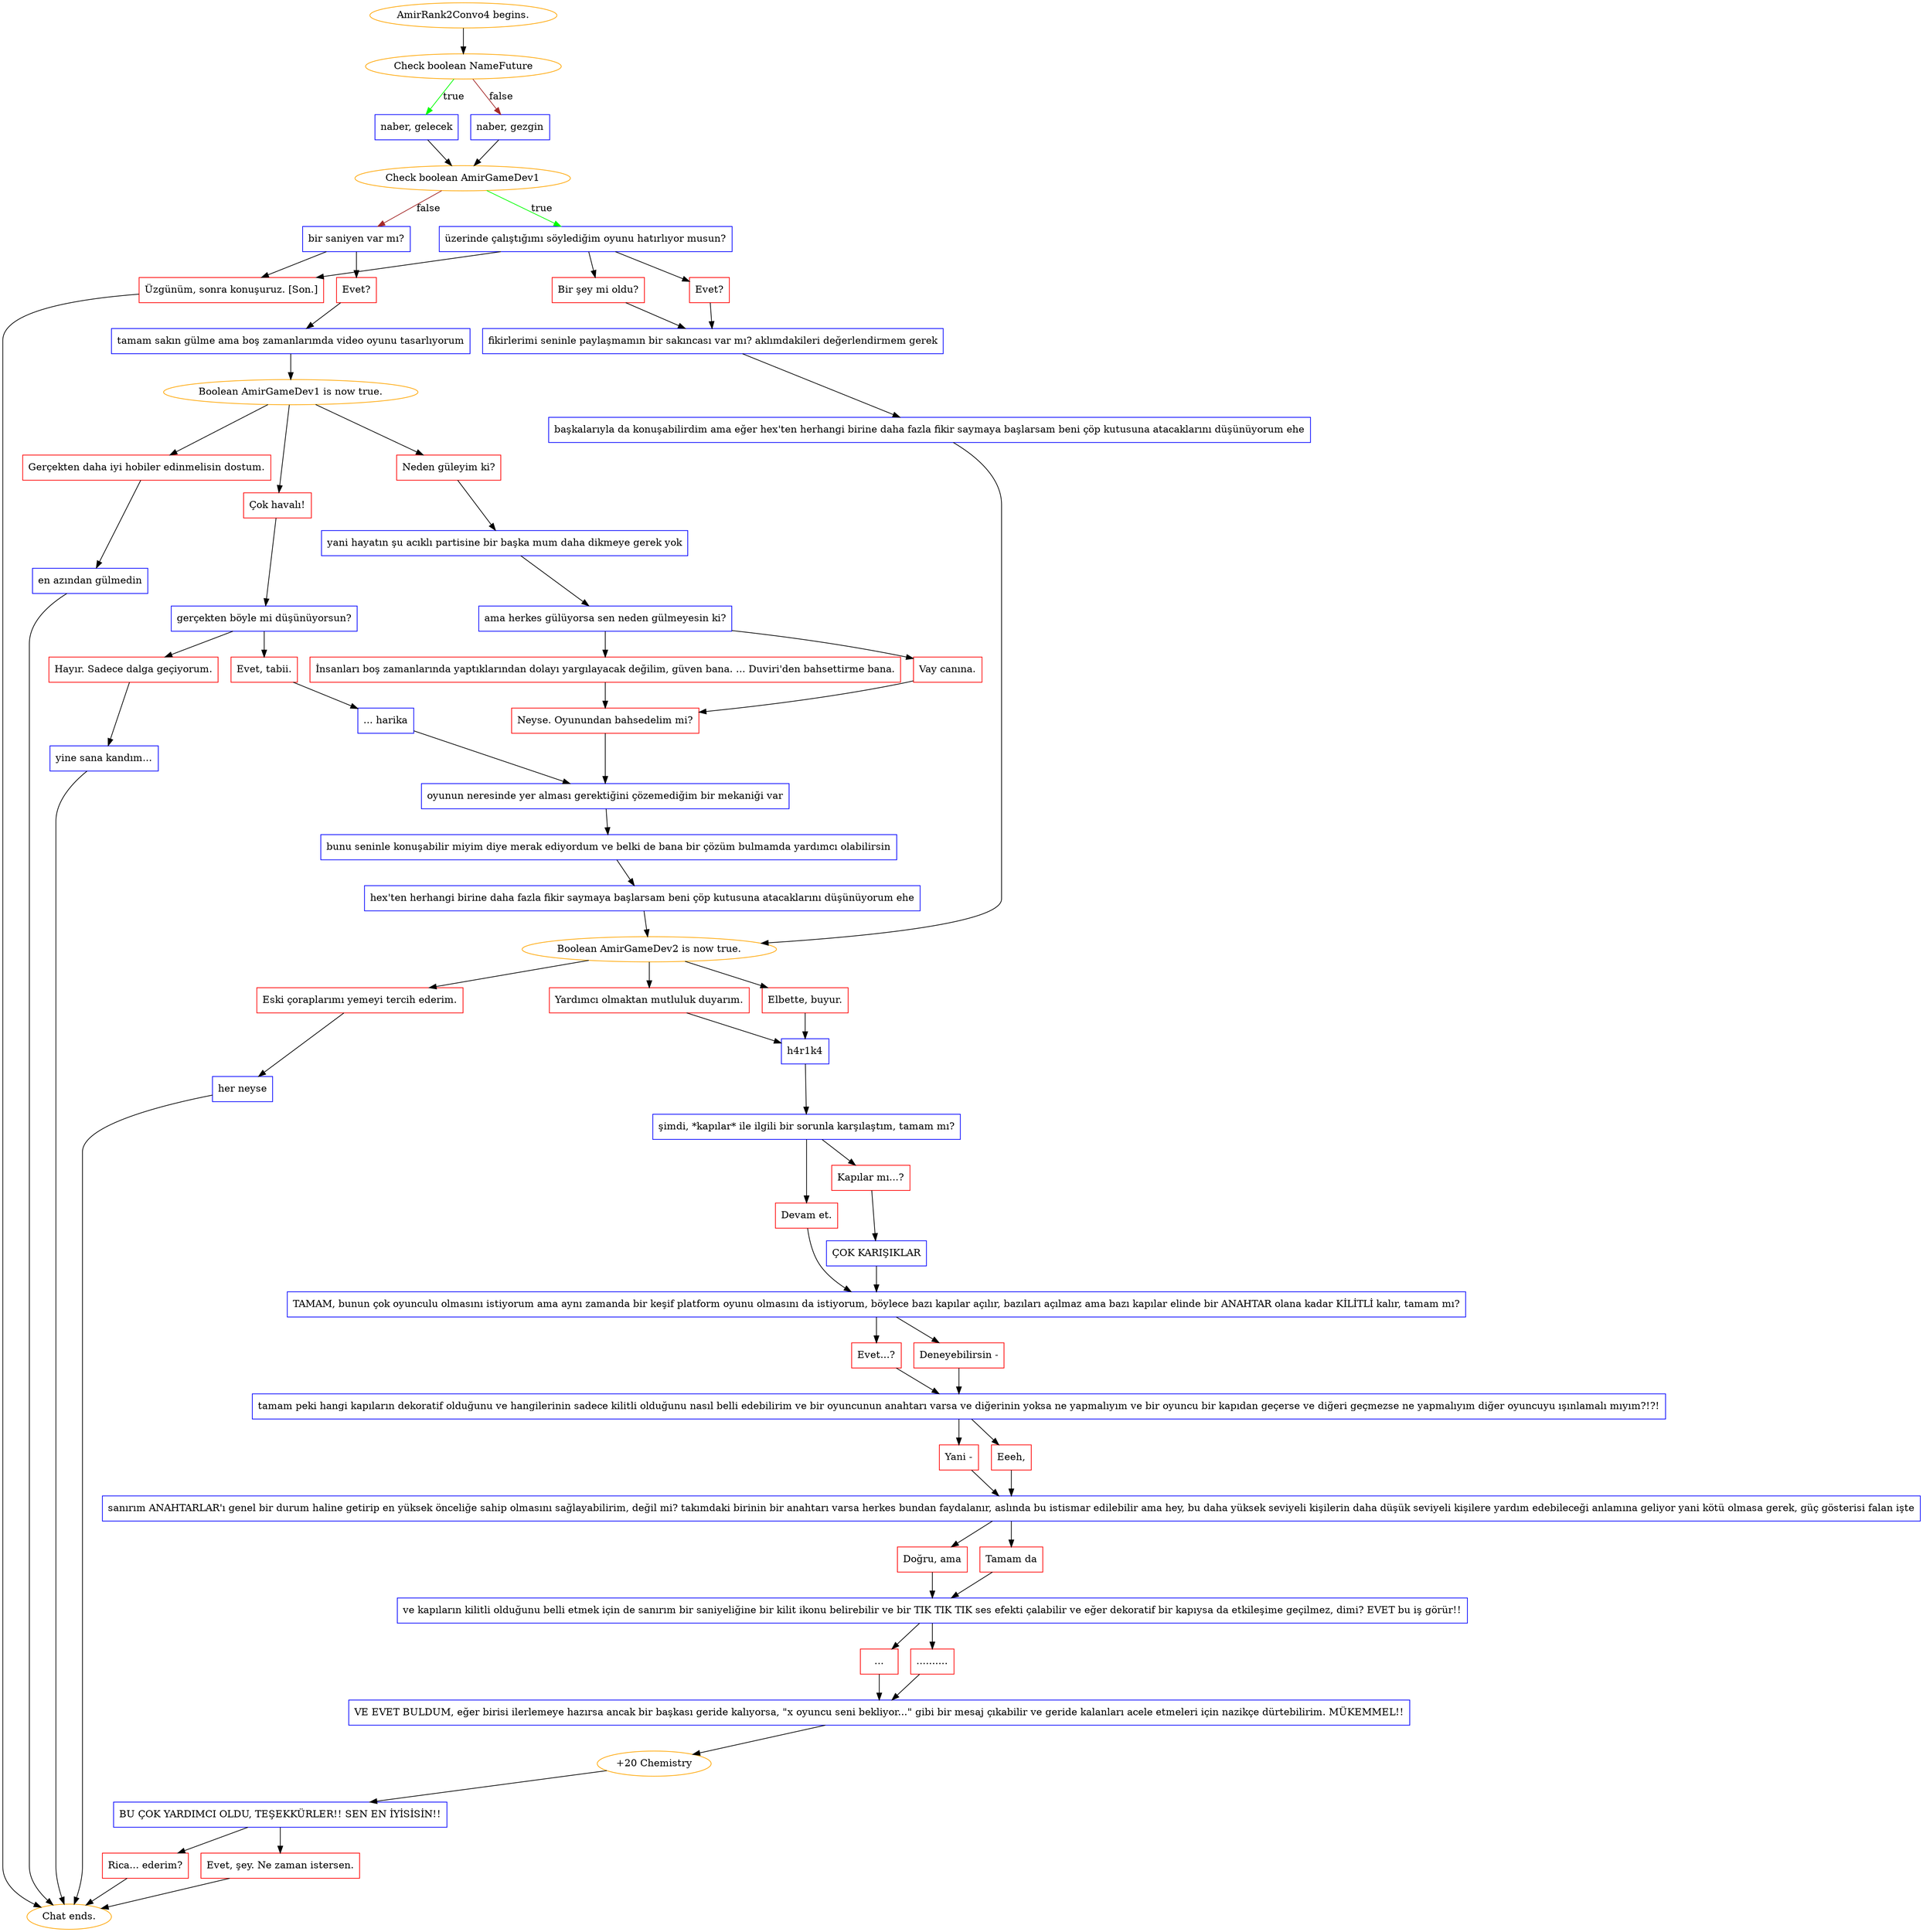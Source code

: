 digraph {
	"AmirRank2Convo4 begins." [color=orange];
		"AmirRank2Convo4 begins." -> j2869518003;
	j2869518003 [label="Check boolean NameFuture",color=orange];
		j2869518003 -> j1954324541 [label=true,color=green];
		j2869518003 -> j325021918 [label=false,color=brown];
	j1954324541 [label="naber, gelecek",shape=box,color=blue];
		j1954324541 -> j2018510108;
	j325021918 [label="naber, gezgin",shape=box,color=blue];
		j325021918 -> j2018510108;
	j2018510108 [label="Check boolean AmirGameDev1",color=orange];
		j2018510108 -> j3795492168 [label=true,color=green];
		j2018510108 -> j339011031 [label=false,color=brown];
	j3795492168 [label="üzerinde çalıştığımı söylediğim oyunu hatırlıyor musun?",shape=box,color=blue];
		j3795492168 -> j2861034980;
		j3795492168 -> j2963684811;
		j3795492168 -> j2219139601;
	j339011031 [label="bir saniyen var mı?",shape=box,color=blue];
		j339011031 -> j2632162307;
		j339011031 -> j2219139601;
	j2861034980 [label="Evet?",shape=box,color=red];
		j2861034980 -> j2789212125;
	j2963684811 [label="Bir şey mi oldu?",shape=box,color=red];
		j2963684811 -> j2789212125;
	j2219139601 [label="Üzgünüm, sonra konuşuruz. [Son.]",shape=box,color=red];
		j2219139601 -> "Chat ends.";
	j2632162307 [label="Evet?",shape=box,color=red];
		j2632162307 -> j2576673266;
	j2789212125 [label="fikirlerimi seninle paylaşmamın bir sakıncası var mı? aklımdakileri değerlendirmem gerek",shape=box,color=blue];
		j2789212125 -> j527837874;
	"Chat ends." [color=orange];
	j2576673266 [label="tamam sakın gülme ama boş zamanlarımda video oyunu tasarlıyorum",shape=box,color=blue];
		j2576673266 -> j2989036929;
	j527837874 [label="başkalarıyla da konuşabilirdim ama eğer hex'ten herhangi birine daha fazla fikir saymaya başlarsam beni çöp kutusuna atacaklarını düşünüyorum ehe",shape=box,color=blue];
		j527837874 -> j3333534167;
	j2989036929 [label="Boolean AmirGameDev1 is now true.",color=orange];
		j2989036929 -> j663124203;
		j2989036929 -> j4226763688;
		j2989036929 -> j3595960572;
	j3333534167 [label="Boolean AmirGameDev2 is now true.",color=orange];
		j3333534167 -> j1780894656;
		j3333534167 -> j1530948173;
		j3333534167 -> j2340798365;
	j663124203 [label="Çok havalı!",shape=box,color=red];
		j663124203 -> j2211536350;
	j4226763688 [label="Neden güleyim ki?",shape=box,color=red];
		j4226763688 -> j3516172329;
	j3595960572 [label="Gerçekten daha iyi hobiler edinmelisin dostum.",shape=box,color=red];
		j3595960572 -> j4182011151;
	j1780894656 [label="Yardımcı olmaktan mutluluk duyarım.",shape=box,color=red];
		j1780894656 -> j1927392873;
	j1530948173 [label="Elbette, buyur.",shape=box,color=red];
		j1530948173 -> j1927392873;
	j2340798365 [label="Eski çoraplarımı yemeyi tercih ederim.",shape=box,color=red];
		j2340798365 -> j1291562651;
	j2211536350 [label="gerçekten böyle mi düşünüyorsun?",shape=box,color=blue];
		j2211536350 -> j1295108954;
		j2211536350 -> j1289456308;
	j3516172329 [label="yani hayatın şu acıklı partisine bir başka mum daha dikmeye gerek yok",shape=box,color=blue];
		j3516172329 -> j3868016446;
	j4182011151 [label="en azından gülmedin",shape=box,color=blue];
		j4182011151 -> "Chat ends.";
	j1927392873 [label="h4r1k4",shape=box,color=blue];
		j1927392873 -> j3301772614;
	j1291562651 [label="her neyse",shape=box,color=blue];
		j1291562651 -> "Chat ends.";
	j1295108954 [label="Evet, tabii.",shape=box,color=red];
		j1295108954 -> j2476641809;
	j1289456308 [label="Hayır. Sadece dalga geçiyorum.",shape=box,color=red];
		j1289456308 -> j2068490461;
	j3868016446 [label="ama herkes gülüyorsa sen neden gülmeyesin ki?",shape=box,color=blue];
		j3868016446 -> j712091760;
		j3868016446 -> j2490887951;
	j3301772614 [label="şimdi, *kapılar* ile ilgili bir sorunla karşılaştım, tamam mı?",shape=box,color=blue];
		j3301772614 -> j3230023588;
		j3301772614 -> j65648986;
	j2476641809 [label="... harika",shape=box,color=blue];
		j2476641809 -> j2490137656;
	j2068490461 [label="yine sana kandım...",shape=box,color=blue];
		j2068490461 -> "Chat ends.";
	j712091760 [label="İnsanları boş zamanlarında yaptıklarından dolayı yargılayacak değilim, güven bana. ... Duviri'den bahsettirme bana.",shape=box,color=red];
		j712091760 -> j3587777237;
	j2490887951 [label="Vay canına.",shape=box,color=red];
		j2490887951 -> j3587777237;
	j3230023588 [label="Devam et.",shape=box,color=red];
		j3230023588 -> j3954657407;
	j65648986 [label="Kapılar mı...?",shape=box,color=red];
		j65648986 -> j1558357435;
	j2490137656 [label="oyunun neresinde yer alması gerektiğini çözemediğim bir mekaniği var",shape=box,color=blue];
		j2490137656 -> j867563501;
	j3587777237 [label="Neyse. Oyunundan bahsedelim mi?",shape=box,color=red];
		j3587777237 -> j2490137656;
	j3954657407 [label="TAMAM, bunun çok oyunculu olmasını istiyorum ama aynı zamanda bir keşif platform oyunu olmasını da istiyorum, böylece bazı kapılar açılır, bazıları açılmaz ama bazı kapılar elinde bir ANAHTAR olana kadar KİLİTLİ kalır, tamam mı?",shape=box,color=blue];
		j3954657407 -> j868375804;
		j3954657407 -> j3480763435;
	j1558357435 [label="ÇOK KARIŞIKLAR",shape=box,color=blue];
		j1558357435 -> j3954657407;
	j867563501 [label="bunu seninle konuşabilir miyim diye merak ediyordum ve belki de bana bir çözüm bulmamda yardımcı olabilirsin",shape=box,color=blue];
		j867563501 -> j65346306;
	j868375804 [label="Evet...?",shape=box,color=red];
		j868375804 -> j4046515683;
	j3480763435 [label="Deneyebilirsin -",shape=box,color=red];
		j3480763435 -> j4046515683;
	j65346306 [label="hex'ten herhangi birine daha fazla fikir saymaya başlarsam beni çöp kutusuna atacaklarını düşünüyorum ehe",shape=box,color=blue];
		j65346306 -> j3333534167;
	j4046515683 [label="tamam peki hangi kapıların dekoratif olduğunu ve hangilerinin sadece kilitli olduğunu nasıl belli edebilirim ve bir oyuncunun anahtarı varsa ve diğerinin yoksa ne yapmalıyım ve bir oyuncu bir kapıdan geçerse ve diğeri geçmezse ne yapmalıyım diğer oyuncuyu ışınlamalı mıyım?!?!",shape=box,color=blue];
		j4046515683 -> j2502150352;
		j4046515683 -> j2135875923;
	j2502150352 [label="Yani -",shape=box,color=red];
		j2502150352 -> j1321421994;
	j2135875923 [label="Eeeh,",shape=box,color=red];
		j2135875923 -> j1321421994;
	j1321421994 [label="sanırım ANAHTARLAR'ı genel bir durum haline getirip en yüksek önceliğe sahip olmasını sağlayabilirim, değil mi? takımdaki birinin bir anahtarı varsa herkes bundan faydalanır, aslında bu istismar edilebilir ama hey, bu daha yüksek seviyeli kişilerin daha düşük seviyeli kişilere yardım edebileceği anlamına geliyor yani kötü olmasa gerek, güç gösterisi falan işte",shape=box,color=blue];
		j1321421994 -> j1979100773;
		j1321421994 -> j1336725423;
	j1979100773 [label="Doğru, ama",shape=box,color=red];
		j1979100773 -> j2721350460;
	j1336725423 [label="Tamam da",shape=box,color=red];
		j1336725423 -> j2721350460;
	j2721350460 [label="ve kapıların kilitli olduğunu belli etmek için de sanırım bir saniyeliğine bir kilit ikonu belirebilir ve bir TIK TIK TIK ses efekti çalabilir ve eğer dekoratif bir kapıysa da etkileşime geçilmez, dimi? EVET bu iş görür!!",shape=box,color=blue];
		j2721350460 -> j3426790212;
		j2721350460 -> j4050076795;
	j3426790212 [label="...",shape=box,color=red];
		j3426790212 -> j4064443233;
	j4050076795 [label="..........",shape=box,color=red];
		j4050076795 -> j4064443233;
	j4064443233 [label="VE EVET BULDUM, eğer birisi ilerlemeye hazırsa ancak bir başkası geride kalıyorsa, \"x oyuncu seni bekliyor...\" gibi bir mesaj çıkabilir ve geride kalanları acele etmeleri için nazikçe dürtebilirim. MÜKEMMEL!!",shape=box,color=blue];
		j4064443233 -> j2396539354;
	j2396539354 [label="+20 Chemistry",color=orange];
		j2396539354 -> j2511588568;
	j2511588568 [label="BU ÇOK YARDIMCI OLDU, TEŞEKKÜRLER!! SEN EN İYİSİSİN!!",shape=box,color=blue];
		j2511588568 -> j807823826;
		j2511588568 -> j824984832;
	j807823826 [label="Rica... ederim?",shape=box,color=red];
		j807823826 -> "Chat ends.";
	j824984832 [label="Evet, şey. Ne zaman istersen.",shape=box,color=red];
		j824984832 -> "Chat ends.";
}
